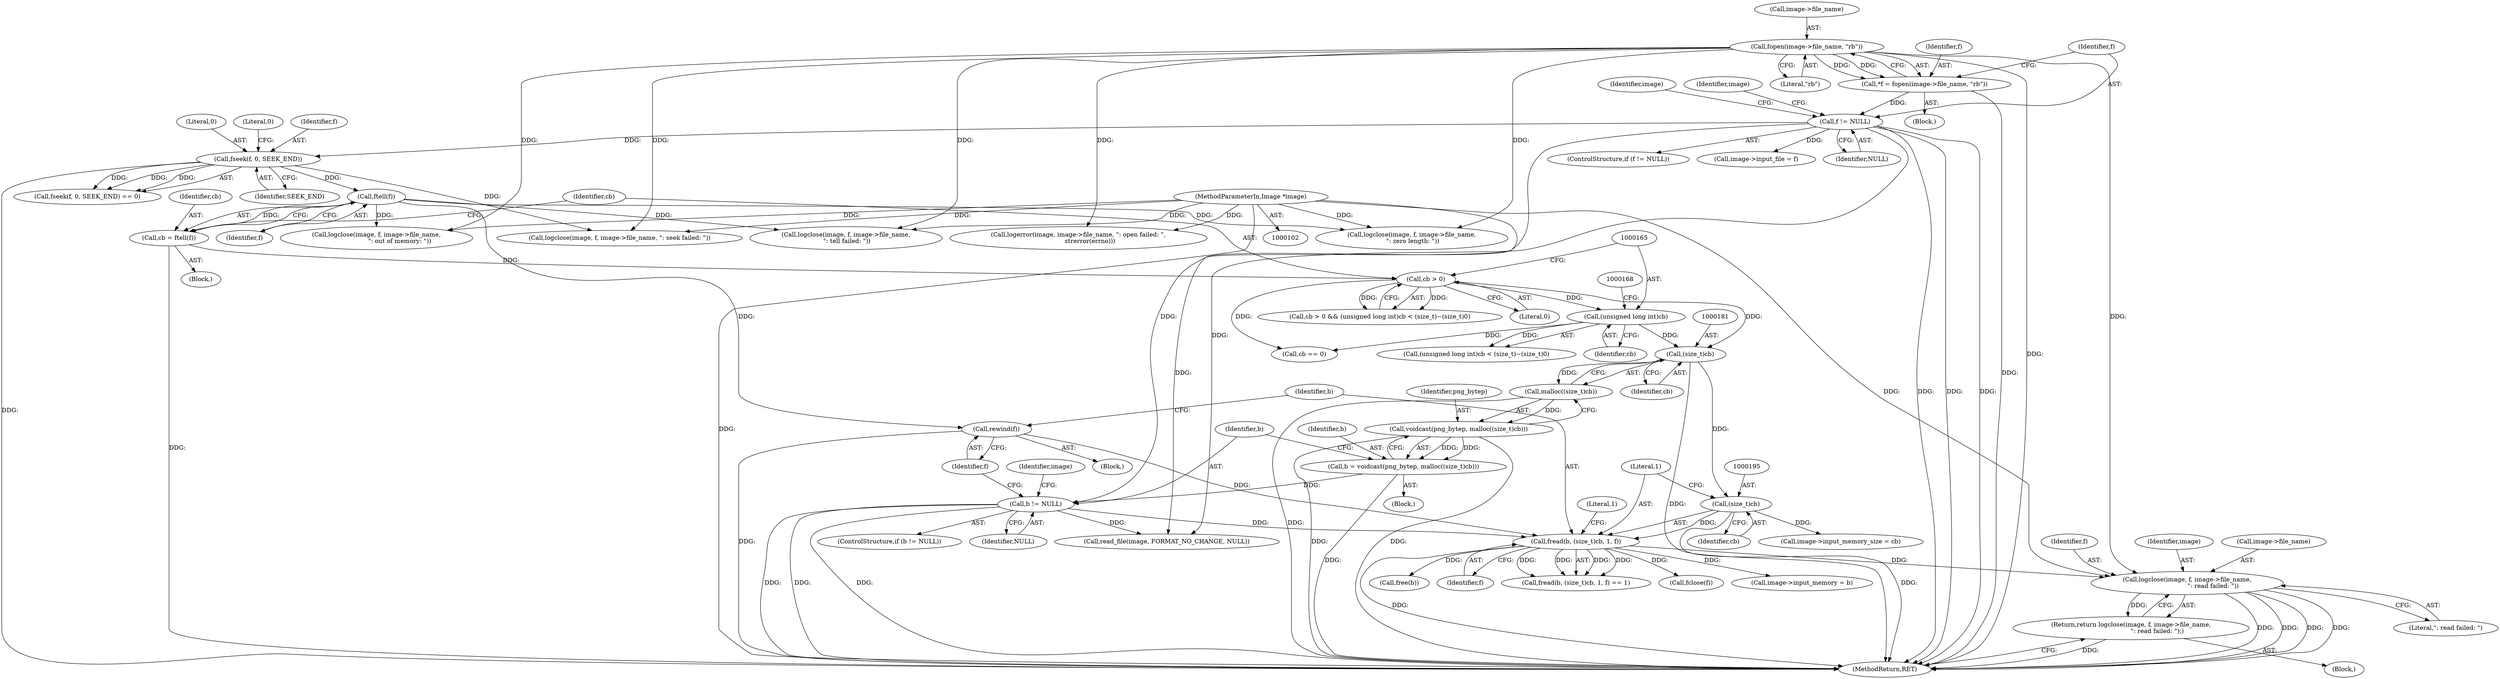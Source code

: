 digraph "0_Android_9d4853418ab2f754c2b63e091c29c5529b8b86ca_30@API" {
"1000218" [label="(Call,logclose(image, f, image->file_name,\n                           \": read failed: \"))"];
"1000103" [label="(MethodParameterIn,Image *image)"];
"1000192" [label="(Call,fread(b, (size_t)cb, 1, f))"];
"1000184" [label="(Call,b != NULL)"];
"1000175" [label="(Call,b = voidcast(png_bytep, malloc((size_t)cb)))"];
"1000177" [label="(Call,voidcast(png_bytep, malloc((size_t)cb)))"];
"1000179" [label="(Call,malloc((size_t)cb))"];
"1000180" [label="(Call,(size_t)cb)"];
"1000164" [label="(Call,(unsigned long int)cb)"];
"1000160" [label="(Call,cb > 0)"];
"1000154" [label="(Call,cb = ftell(f))"];
"1000156" [label="(Call,ftell(f))"];
"1000147" [label="(Call,fseek(f, 0, SEEK_END))"];
"1000128" [label="(Call,f != NULL)"];
"1000120" [label="(Call,*f = fopen(image->file_name, \"rb\"))"];
"1000122" [label="(Call,fopen(image->file_name, \"rb\"))"];
"1000194" [label="(Call,(size_t)cb)"];
"1000188" [label="(Call,rewind(f))"];
"1000217" [label="(Return,return logclose(image, f, image->file_name,\n                           \": read failed: \");)"];
"1000129" [label="(Identifier,f)"];
"1000189" [label="(Identifier,f)"];
"1000161" [label="(Identifier,cb)"];
"1000127" [label="(ControlStructure,if (f != NULL))"];
"1000178" [label="(Identifier,png_bytep)"];
"1000219" [label="(Identifier,image)"];
"1000157" [label="(Identifier,f)"];
"1000177" [label="(Call,voidcast(png_bytep, malloc((size_t)cb)))"];
"1000198" [label="(Identifier,f)"];
"1000267" [label="(Call,logerror(image, image->file_name, \": open failed: \",\n            strerror(errno)))"];
"1000191" [label="(Call,fread(b, (size_t)cb, 1, f) == 1)"];
"1000197" [label="(Literal,1)"];
"1000186" [label="(Identifier,NULL)"];
"1000160" [label="(Call,cb > 0)"];
"1000163" [label="(Call,(unsigned long int)cb < (size_t)~(size_t)0)"];
"1000280" [label="(MethodReturn,RET)"];
"1000164" [label="(Call,(unsigned long int)cb)"];
"1000152" [label="(Block,)"];
"1000276" [label="(Call,read_file(image, FORMAT_NO_CHANGE, NULL))"];
"1000227" [label="(Call,logclose(image, f, image->file_name,\n                        \": out of memory: \"))"];
"1000128" [label="(Call,f != NULL)"];
"1000150" [label="(Identifier,SEEK_END)"];
"1000258" [label="(Call,logclose(image, f, image->file_name, \": seek failed: \"))"];
"1000228" [label="(Identifier,image)"];
"1000182" [label="(Identifier,cb)"];
"1000221" [label="(Call,image->file_name)"];
"1000224" [label="(Literal,\": read failed: \")"];
"1000166" [label="(Identifier,cb)"];
"1000156" [label="(Call,ftell(f))"];
"1000201" [label="(Call,fclose(f))"];
"1000180" [label="(Call,(size_t)cb)"];
"1000126" [label="(Literal,\"rb\")"];
"1000208" [label="(Call,image->input_memory = b)"];
"1000249" [label="(Call,logclose(image, f, image->file_name,\n \": tell failed: \"))"];
"1000123" [label="(Call,image->file_name)"];
"1000196" [label="(Identifier,cb)"];
"1000192" [label="(Call,fread(b, (size_t)cb, 1, f))"];
"1000187" [label="(Block,)"];
"1000218" [label="(Call,logclose(image, f, image->file_name,\n                           \": read failed: \"))"];
"1000135" [label="(Identifier,image)"];
"1000188" [label="(Call,rewind(f))"];
"1000194" [label="(Call,(size_t)cb)"];
"1000121" [label="(Identifier,f)"];
"1000184" [label="(Call,b != NULL)"];
"1000214" [label="(Block,)"];
"1000215" [label="(Call,free(b))"];
"1000148" [label="(Identifier,f)"];
"1000220" [label="(Identifier,f)"];
"1000183" [label="(ControlStructure,if (b != NULL))"];
"1000179" [label="(Call,malloc((size_t)cb))"];
"1000173" [label="(Block,)"];
"1000159" [label="(Call,cb > 0 && (unsigned long int)cb < (size_t)~(size_t)0)"];
"1000155" [label="(Identifier,cb)"];
"1000203" [label="(Call,image->input_memory_size = cb)"];
"1000162" [label="(Literal,0)"];
"1000176" [label="(Identifier,b)"];
"1000120" [label="(Call,*f = fopen(image->file_name, \"rb\"))"];
"1000185" [label="(Identifier,b)"];
"1000175" [label="(Call,b = voidcast(png_bytep, malloc((size_t)cb)))"];
"1000103" [label="(MethodParameterIn,Image *image)"];
"1000154" [label="(Call,cb = ftell(f))"];
"1000122" [label="(Call,fopen(image->file_name, \"rb\"))"];
"1000236" [label="(Call,cb == 0)"];
"1000146" [label="(Call,fseek(f, 0, SEEK_END) == 0)"];
"1000149" [label="(Literal,0)"];
"1000199" [label="(Literal,1)"];
"1000138" [label="(Call,image->input_file = f)"];
"1000193" [label="(Identifier,b)"];
"1000268" [label="(Identifier,image)"];
"1000151" [label="(Literal,0)"];
"1000118" [label="(Block,)"];
"1000147" [label="(Call,fseek(f, 0, SEEK_END))"];
"1000217" [label="(Return,return logclose(image, f, image->file_name,\n                           \": read failed: \");)"];
"1000130" [label="(Identifier,NULL)"];
"1000240" [label="(Call,logclose(image, f, image->file_name,\n \": zero length: \"))"];
"1000218" -> "1000217"  [label="AST: "];
"1000218" -> "1000224"  [label="CFG: "];
"1000219" -> "1000218"  [label="AST: "];
"1000220" -> "1000218"  [label="AST: "];
"1000221" -> "1000218"  [label="AST: "];
"1000224" -> "1000218"  [label="AST: "];
"1000217" -> "1000218"  [label="CFG: "];
"1000218" -> "1000280"  [label="DDG: "];
"1000218" -> "1000280"  [label="DDG: "];
"1000218" -> "1000280"  [label="DDG: "];
"1000218" -> "1000280"  [label="DDG: "];
"1000218" -> "1000217"  [label="DDG: "];
"1000103" -> "1000218"  [label="DDG: "];
"1000192" -> "1000218"  [label="DDG: "];
"1000122" -> "1000218"  [label="DDG: "];
"1000103" -> "1000102"  [label="AST: "];
"1000103" -> "1000280"  [label="DDG: "];
"1000103" -> "1000227"  [label="DDG: "];
"1000103" -> "1000240"  [label="DDG: "];
"1000103" -> "1000249"  [label="DDG: "];
"1000103" -> "1000258"  [label="DDG: "];
"1000103" -> "1000267"  [label="DDG: "];
"1000103" -> "1000276"  [label="DDG: "];
"1000192" -> "1000191"  [label="AST: "];
"1000192" -> "1000198"  [label="CFG: "];
"1000193" -> "1000192"  [label="AST: "];
"1000194" -> "1000192"  [label="AST: "];
"1000197" -> "1000192"  [label="AST: "];
"1000198" -> "1000192"  [label="AST: "];
"1000199" -> "1000192"  [label="CFG: "];
"1000192" -> "1000280"  [label="DDG: "];
"1000192" -> "1000191"  [label="DDG: "];
"1000192" -> "1000191"  [label="DDG: "];
"1000192" -> "1000191"  [label="DDG: "];
"1000192" -> "1000191"  [label="DDG: "];
"1000184" -> "1000192"  [label="DDG: "];
"1000194" -> "1000192"  [label="DDG: "];
"1000188" -> "1000192"  [label="DDG: "];
"1000192" -> "1000201"  [label="DDG: "];
"1000192" -> "1000208"  [label="DDG: "];
"1000192" -> "1000215"  [label="DDG: "];
"1000184" -> "1000183"  [label="AST: "];
"1000184" -> "1000186"  [label="CFG: "];
"1000185" -> "1000184"  [label="AST: "];
"1000186" -> "1000184"  [label="AST: "];
"1000189" -> "1000184"  [label="CFG: "];
"1000228" -> "1000184"  [label="CFG: "];
"1000184" -> "1000280"  [label="DDG: "];
"1000184" -> "1000280"  [label="DDG: "];
"1000184" -> "1000280"  [label="DDG: "];
"1000175" -> "1000184"  [label="DDG: "];
"1000128" -> "1000184"  [label="DDG: "];
"1000184" -> "1000276"  [label="DDG: "];
"1000175" -> "1000173"  [label="AST: "];
"1000175" -> "1000177"  [label="CFG: "];
"1000176" -> "1000175"  [label="AST: "];
"1000177" -> "1000175"  [label="AST: "];
"1000185" -> "1000175"  [label="CFG: "];
"1000175" -> "1000280"  [label="DDG: "];
"1000177" -> "1000175"  [label="DDG: "];
"1000177" -> "1000175"  [label="DDG: "];
"1000177" -> "1000179"  [label="CFG: "];
"1000178" -> "1000177"  [label="AST: "];
"1000179" -> "1000177"  [label="AST: "];
"1000177" -> "1000280"  [label="DDG: "];
"1000177" -> "1000280"  [label="DDG: "];
"1000179" -> "1000177"  [label="DDG: "];
"1000179" -> "1000180"  [label="CFG: "];
"1000180" -> "1000179"  [label="AST: "];
"1000179" -> "1000280"  [label="DDG: "];
"1000180" -> "1000179"  [label="DDG: "];
"1000180" -> "1000182"  [label="CFG: "];
"1000181" -> "1000180"  [label="AST: "];
"1000182" -> "1000180"  [label="AST: "];
"1000180" -> "1000280"  [label="DDG: "];
"1000164" -> "1000180"  [label="DDG: "];
"1000160" -> "1000180"  [label="DDG: "];
"1000180" -> "1000194"  [label="DDG: "];
"1000164" -> "1000163"  [label="AST: "];
"1000164" -> "1000166"  [label="CFG: "];
"1000165" -> "1000164"  [label="AST: "];
"1000166" -> "1000164"  [label="AST: "];
"1000168" -> "1000164"  [label="CFG: "];
"1000164" -> "1000163"  [label="DDG: "];
"1000160" -> "1000164"  [label="DDG: "];
"1000164" -> "1000236"  [label="DDG: "];
"1000160" -> "1000159"  [label="AST: "];
"1000160" -> "1000162"  [label="CFG: "];
"1000161" -> "1000160"  [label="AST: "];
"1000162" -> "1000160"  [label="AST: "];
"1000165" -> "1000160"  [label="CFG: "];
"1000159" -> "1000160"  [label="CFG: "];
"1000160" -> "1000159"  [label="DDG: "];
"1000160" -> "1000159"  [label="DDG: "];
"1000154" -> "1000160"  [label="DDG: "];
"1000160" -> "1000236"  [label="DDG: "];
"1000154" -> "1000152"  [label="AST: "];
"1000154" -> "1000156"  [label="CFG: "];
"1000155" -> "1000154"  [label="AST: "];
"1000156" -> "1000154"  [label="AST: "];
"1000161" -> "1000154"  [label="CFG: "];
"1000154" -> "1000280"  [label="DDG: "];
"1000156" -> "1000154"  [label="DDG: "];
"1000156" -> "1000157"  [label="CFG: "];
"1000157" -> "1000156"  [label="AST: "];
"1000147" -> "1000156"  [label="DDG: "];
"1000156" -> "1000188"  [label="DDG: "];
"1000156" -> "1000227"  [label="DDG: "];
"1000156" -> "1000240"  [label="DDG: "];
"1000156" -> "1000249"  [label="DDG: "];
"1000147" -> "1000146"  [label="AST: "];
"1000147" -> "1000150"  [label="CFG: "];
"1000148" -> "1000147"  [label="AST: "];
"1000149" -> "1000147"  [label="AST: "];
"1000150" -> "1000147"  [label="AST: "];
"1000151" -> "1000147"  [label="CFG: "];
"1000147" -> "1000280"  [label="DDG: "];
"1000147" -> "1000146"  [label="DDG: "];
"1000147" -> "1000146"  [label="DDG: "];
"1000147" -> "1000146"  [label="DDG: "];
"1000128" -> "1000147"  [label="DDG: "];
"1000147" -> "1000258"  [label="DDG: "];
"1000128" -> "1000127"  [label="AST: "];
"1000128" -> "1000130"  [label="CFG: "];
"1000129" -> "1000128"  [label="AST: "];
"1000130" -> "1000128"  [label="AST: "];
"1000135" -> "1000128"  [label="CFG: "];
"1000268" -> "1000128"  [label="CFG: "];
"1000128" -> "1000280"  [label="DDG: "];
"1000128" -> "1000280"  [label="DDG: "];
"1000128" -> "1000280"  [label="DDG: "];
"1000120" -> "1000128"  [label="DDG: "];
"1000128" -> "1000138"  [label="DDG: "];
"1000128" -> "1000276"  [label="DDG: "];
"1000120" -> "1000118"  [label="AST: "];
"1000120" -> "1000122"  [label="CFG: "];
"1000121" -> "1000120"  [label="AST: "];
"1000122" -> "1000120"  [label="AST: "];
"1000129" -> "1000120"  [label="CFG: "];
"1000120" -> "1000280"  [label="DDG: "];
"1000122" -> "1000120"  [label="DDG: "];
"1000122" -> "1000120"  [label="DDG: "];
"1000122" -> "1000126"  [label="CFG: "];
"1000123" -> "1000122"  [label="AST: "];
"1000126" -> "1000122"  [label="AST: "];
"1000122" -> "1000280"  [label="DDG: "];
"1000122" -> "1000227"  [label="DDG: "];
"1000122" -> "1000240"  [label="DDG: "];
"1000122" -> "1000249"  [label="DDG: "];
"1000122" -> "1000258"  [label="DDG: "];
"1000122" -> "1000267"  [label="DDG: "];
"1000194" -> "1000196"  [label="CFG: "];
"1000195" -> "1000194"  [label="AST: "];
"1000196" -> "1000194"  [label="AST: "];
"1000197" -> "1000194"  [label="CFG: "];
"1000194" -> "1000280"  [label="DDG: "];
"1000194" -> "1000203"  [label="DDG: "];
"1000188" -> "1000187"  [label="AST: "];
"1000188" -> "1000189"  [label="CFG: "];
"1000189" -> "1000188"  [label="AST: "];
"1000193" -> "1000188"  [label="CFG: "];
"1000188" -> "1000280"  [label="DDG: "];
"1000217" -> "1000214"  [label="AST: "];
"1000280" -> "1000217"  [label="CFG: "];
"1000217" -> "1000280"  [label="DDG: "];
}
